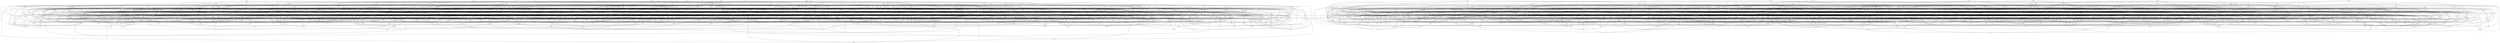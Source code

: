 graph {
  tpf -- vjg;
  jnq -- mqv;
  cpf -- prc;
  jzh -- khk;
  rgt -- zcx;
  ktq -- vnt;
  kqq -- zdh;
  snp -- stm;
  ctj -- rxv;
  khp -- vnn;
  dkh -- lgk;
  brs -- rnm;
  hhv -- hvs;
  dfk -- sch;
  jnn -- rkh;
  jcv -- tft;
  jkt -- plm;
  jnr -- nkf;
  dlr -- lqd;
  gxv -- nhl;
  lxk -- qdv;
  bgl -- tqx;
  bjr -- lqp;
  hqn -- mnd;
  cxj -- nlz;
  gxx -- hkv;
  jjs -- mxc;
  hbc -- rbq;
  cch -- mzq;
  mkc -- xrd;
  ppx -- xnc;
  lnf -- nhc;
  dbf -- vjn;
  gkk -- sgj;
  bhr -- dsz;
  fkr -- jdh;
  mch -- ndq;
  hzf -- xdr;
  mpn -- vlh;
  scj -- sdn;
  gjj -- pkr;
  czs -- dzn;
  pcg -- qmq;
  znh -- zxq;
  qng -- sqh;
  mqq -- vcs;
  djg -- jfl;
  czd -- fjt;
  grf -- xgb;
  jtd -- vnt;
  gmr -- nng;
  nbl -- vtv;
  rgk -- vss;
  pbr -- rtm;
  gdk -- vnm;
  fnv -- trg;
  mfl -- qqb;
  ghb -- xxj;
  dtv -- gsh;
  bpj -- kzz;
  nlz -- snv;
  ppx -- vcj;
  pvr -- zjx;
  bkb -- fqq;
  jgf -- xkf;
  kdx -- ltc;
  prm -- tzn;
  nrf -- nzn;
  bng -- llj;
  cxg -- hqd;
  ffh -- fxm;
  fpr -- tqb;
  grd -- zjm;
  phr -- vgf;
  dkc -- rxg;
  pxt -- znn;
  lgg -- vhn;
  qqj -- rts;
  gdj -- kgx;
  fqz -- sbz;
  fth -- htv;
  ctv -- scn;
  lhd -- prv;
  mcv -- spc;
  npm -- qlt;
  hzf -- xsp;
  hps -- kpf;
  hsd -- xks;
  rlh -- tts;
  gms -- jsf;
  mkn -- vzn;
  hfc -- xfx;
  krh -- trj;
  tqp -- vcj;
  jdh -- tss;
  gkq -- npb;
  ttt -- vjg;
  fvv -- sqt;
  svb -- trq;
  rxn -- sgd;
  lxg -- nvn;
  bkg -- lmk;
  ftd -- gpj;
  vsj -- xgn;
  sgj -- trj;
  dvr -- gll;
  bhf -- cpf;
  llp -- pnf;
  bjk -- gfx;
  mqn -- sgq;
  hbc -- jvs;
  jnr -- zrj;
  pdt -- phc;
  bjc -- tsd;
  fzz -- jpj;
  kjg -- tmz;
  cnk -- hhj;
  nvn -- rts;
  rlr -- zjs;
  pst -- zjx;
  mtc -- rkn;
  cjn -- pls;
  llp -- vnv;
  cgm -- zjg;
  qrs -- rbq;
  cnd -- mcd;
  htk -- mxk;
  rxp -- tgj;
  phb -- qnc;
  dsr -- msg;
  pcg -- qkm;
  pkl -- vcp;
  jqz -- scd;
  lbn -- rxs;
  jrt -- ngt;
  fjk -- xtz;
  cxq -- rsm;
  jrr -- plg;
  cgg -- ltf;
  cpp -- pdj;
  dql -- nxv;
  sdv -- xsl;
  chb -- xxz;
  ctc -- dks;
  bkb -- bkz;
  cnm -- jrl;
  rrm -- vgj;
  dvv -- phd;
  bbk -- hrr;
  kjb -- vbj;
  sgd -- vft;
  fnz -- mdr;
  czv -- zvj;
  nvb -- vst;
  btx -- lxr;
  qhb -- vmp;
  qqk -- tlr;
  ctk -- svb;
  pzc -- vfk;
  pkl -- qhv;
  mlm -- smt;
  knn -- mzh;
  bjc -- fkh;
  cts -- lkd;
  qtx -- xlq;
  lqp -- qch;
  ltn -- tqx;
  gfg -- jdj;
  ntz -- pll;
  mxk -- npx;
  jbs -- lnh;
  gjv -- smg;
  kpf -- tnt;
  nfg -- qlp;
  lnx -- xlk;
  jjt -- zgg;
  svb -- tbs;
  hvx -- ztt;
  dkc -- jkf;
  mvb -- xfx;
  pvv -- tbg;
  bsc -- kfz;
  fzx -- zhx;
  bhr -- jhr;
  dnk -- rdv;
  dql -- tnn;
  hmr -- sbp;
  fnf -- vnb;
  hmz -- nrx;
  njs -- vrp;
  sgk -- vtm;
  crh -- xrj;
  ppx -- xgp;
  cmm -- fjj;
  ddj -- flh;
  dgm -- vjd;
  gbv -- zvm;
  mrg -- nxv;
  brz -- hjp;
  hvx -- skv;
  sjb -- xrx;
  lcz -- plq;
  dmm -- lxr;
  hnh -- lzs;
  gld -- tck;
  phg -- xpt;
  mkk -- spg;
  vtr -- xng;
  dmm -- nbh;
  hhs -- vtt;
  fzj -- lkb;
  kpv -- kzb;
  jsm -- xkp;
  btj -- rkm;
  nrx -- qxm;
  fnc -- hmj;
  qjx -- rkj;
  cbn -- vnh;
  jqs -- krh;
  bgg -- qqd;
  ddj -- msp;
  hvs -- kst;
  kkt -- skh;
  srf -- vcs;
  hxs -- plm;
  dvv -- fbj;
  rzf -- ssn;
  bhd -- hfc;
  fpj -- jzj;
  stl -- zmh;
  lql -- mhh;
  cnl -- gjg;
  pbr -- vrv;
  ltk -- xzd;
  kjr -- rcq;
  qfx -- rkm;
  pbq -- qxr;
  slf -- sxt;
  bbk -- kbt;
  glc -- vhn;
  klk -- tml;
  llb -- zfm;
  rsn -- srk;
  mng -- zkb;
  grj -- zzx;
  lcr -- qrv;
  skd -- vsm;
  rnx -- str;
  cdm -- hfg;
  rjt -- zqg;
  djm -- rqh;
  nvx -- stc;
  ctk -- vpq;
  fht -- pcg;
  jfl -- pqd;
  czn -- jcl;
  jbs -- ksc;
  dqs -- zzz;
  vgh -- zvm;
  blb -- xqm;
  nzd -- zdv;
  cjc -- qlr;
  ccn -- vcn;
  kbn -- vtr;
  qgf -- stj;
  htn -- vxh;
  mlm -- tgj;
  kqz -- vjz;
  fbx -- nvb;
  scg -- srl;
  rvn -- stj;
  rgk -- tnd;
  kpv -- rxp;
  lzs -- qmq;
  cls -- fks;
  bxv -- nnp;
  vnv -- xbz;
  bzg -- rdv;
  lsk -- trj;
  bpj -- zdc;
  gld -- grj;
  rfm -- tjk;
  fbg -- tnd;
  mdm -- vdv;
  dsh -- vlh;
  szh -- vzn;
  gbx -- qlt;
  rzf -- skv;
  bgx -- lkd;
  ctp -- vfc;
  lrp -- vbp;
  cnp -- vxs;
  ftl -- vkq;
  dfj -- qjz;
  hbt -- plg;
  ckv -- szm;
  dxm -- lms;
  jnk -- tkm;
  cxj -- hvb;
  dzz -- phn;
  mgb -- qkg;
  dvr -- jht;
  cjn -- rbq;
  lzc -- njz;
  jcv -- xjn;
  dmm -- ffc;
  jrc -- scg;
  bkb -- dfr;
  brg -- ccz;
  gsk -- njg;
  bgs -- nvt;
  ckb -- zbc;
  cvj -- xfj;
  mzb -- tmz;
  fqv -- jtq;
  bpn -- jqb;
  fbg -- fgb;
  jff -- phx;
  dtm -- mqv;
  nvb -- ztb;
  mbh -- qdf;
  bnk -- sdb;
  dxv -- vbj;
  mzq -- tjk;
  btb -- xgp;
  plh -- sth;
  bzs -- zjg;
  jhf -- vth;
  mfb -- stg;
  jsz -- tqx;
  mkk -- qlp;
  mgk -- pnm;
  dzc -- zxq;
  tch -- znq;
  spc -- vjg;
  bmt -- tps;
  ncj -- xpd;
  ckv -- fxg;
  llb -- qxq;
  bgl -- mqk;
  nfh -- zdb;
  qhv -- xvf;
  bkg -- vtm;
  hfg -- vth;
  lqd -- qlk;
  jzc -- kxb;
  dzx -- rzz;
  gkg -- ncg;
  gcn -- rpf;
  fnx -- nds;
  dsv -- dzx;
  fnf -- sgd;
  jmd -- vtv;
  btk -- pjg;
  gdk -- slm;
  jst -- stc;
  blb -- ghl;
  ffh -- fzx;
  bsn -- dmz;
  dtp -- lzq;
  cqq -- pqz;
  grj -- slv;
  jgs -- zgg;
  crh -- flh;
  vlf -- zmh;
  ngs -- tqp;
  ltg -- nhv;
  gjt -- mhz;
  phn -- tpz;
  mxc -- qfx;
  srt -- vgh;
  ctf -- qvt;
  tql -- xvz;
  fbg -- hfc;
  mnb -- xkp;
  zmm -- zvv;
  njb -- tml;
  njl -- rhh;
  jqz -- lnz;
  hxh -- xbz;
  cbn -- zls;
  ffh -- vfv;
  rzf -- skh;
  tsd -- zbl;
  kqb -- vst;
  hpf -- qgg;
  btb -- txd;
  qhv -- rkv;
  bbk -- xjd;
  dts -- njj;
  bsc -- pjr;
  kbr -- lpl;
  gzb -- lvl;
  fks -- jvl;
  mbh -- zpt;
  ldm -- rrm;
  mcd -- qhq;
  dds -- qdf;
  qtr -- rbs;
  dlz -- phd;
  fgb -- hvx;
  gcc -- njr;
  fqk -- qjk;
  bjp -- kdx;
  lfn -- vbh;
  btj -- jdt;
  fmk -- pzx;
  gmd -- zrj;
  jqj -- jrh;
  gqq -- vlc;
  bst -- jfn;
  lkf -- xjl;
  kfl -- lsm;
  kbn -- kmz;
  hgq -- vct;
  frx -- pcg;
  rcx -- rtm;
  fzj -- grf;
  dtp -- nsz;
  czs -- flg;
  dqx -- thv;
  ltm -- rgc;
  dlb -- stl;
  gpl -- mmk;
  hms -- nvn;
  ssn -- vzx;
  hvs -- mbn;
  lfb -- xvf;
  jct -- pll;
  fsm -- tzs;
  dth -- vsj;
  bjv -- nvd;
  khk -- rgt;
  dmz -- drk;
  pmp -- vsj;
  dzz -- sqt;
  hmx -- kbg;
  bxv -- vgf;
  kmg -- zmt;
  mcg -- qnc;
  cbn -- mrd;
  cdb -- pxg;
  dkl -- pdk;
  cqk -- drr;
  dxb -- nvx;
  cxj -- nhc;
  dsr -- vst;
  hgv -- vrc;
  brf -- scj;
  fxh -- hhv;
  mhx -- pvr;
  jjd -- rkj;
  pdk -- tbd;
  vdn -- xpd;
  npz -- vdz;
  dpn -- flx;
  csr -- fzr;
  bnr -- tpz;
  fvp -- vhp;
  rzf -- xzj;
  vct -- zsg;
  jbt -- ljx;
  dgq -- snv;
  dlt -- mhz;
  kpf -- vzj;
  pgf -- tkt;
  llq -- zjs;
  gkq -- mzl;
  ctc -- qng;
  fxz -- mzl;
  nrx -- pmr;
  nsv -- skv;
  gpd -- vst;
  ppt -- psx;
  ndh -- sct;
  bdm -- kbq;
  mzg -- xqq;
  bpp -- smm;
  cjb -- pgz;
  bdv -- jqd;
  pnh -- vfv;
  knc -- vcp;
  qqt -- ztt;
  chj -- rbb;
  ljd -- rlr;
  kbt -- nfg;
  jlv -- zmh;
  pst -- vpp;
  mld -- pzt;
  fqz -- kxz;
  rkn -- srl;
  nvd -- vqm;
  ccj -- qkx;
  bjv -- qkl;
  ctx -- nng;
  bnx -- fqq;
  cqv -- jgq;
  lsk -- qbh;
  jcj -- qmb;
  nvx -- pts;
  bdj -- zgb;
  pmx -- xmb;
  cmc -- hsg;
  fdv -- xtm;
  bzg -- vdv;
  gjk -- lcs;
  fjb -- pjj;
  ldb -- pnf;
  bhd -- dvx;
  gbz -- kzl;
  rmz -- xhl;
  hhr -- ldt;
  dth -- qgx;
  hvj -- rbb;
  xlv -- xpt;
  dfr -- gtt;
  tzn -- vvk;
  fnq -- jdk;
  mkh -- rtj;
  cjc -- fjp;
  bbx -- hps;
  fnf -- mpx;
  kdq -- kgx;
  kxh -- vfq;
  kxz -- xzd;
  mch -- tjs;
  mqq -- zdp;
  cvq -- xxd;
  fnz -- qsv;
  gqb -- skk;
  ccn -- zvj;
  kzc -- vml;
  dcr -- ftl;
  lfn -- vtr;
  ncd -- ztf;
  rcr -- tzm;
  dxj -- tcc;
  htv -- mng;
  fsr -- pzc;
  cgg -- tlc;
  lhs -- vhk;
  klg -- nxj;
  lnb -- vxh;
  ndd -- tmv;
  bjp -- hsj;
  mzt -- skn;
  kfc -- xdr;
  fts -- nfr;
  vfq -- xnc;
  fjt -- zvf;
  dsv -- tht;
  jbs -- thv;
  sck -- xrb;
  scd -- vcs;
  blx -- xrj;
  txh -- xjp;
  fgd -- gfx;
  mcs -- vcj;
  gjg -- jkt;
  djg -- rvb;
  dpf -- gms;
  cgl -- nnc;
  jqt -- kjv;
  bdv -- qjx;
  rzc -- xdk;
  kzb -- xlq;
  glc -- pst;
  kmz -- kst;
  mst -- xgn;
  brg -- mzh;
  kjg -- qqj;
  hkh -- knn;
  pmx -- vcn;
  fpj -- srk;
  jnr -- vnm;
  kzb -- zhd;
  bzs -- vvk;
  bzs -- jtz;
  cvv -- tfg;
  lkx -- rts;
  jjd -- mtk;
  hhc -- qlr;
  jcp -- xbt;
  rlc -- zpr;
  gxx -- jkt;
  bhf -- qlt;
  gtk -- xvz;
  ctc -- xdk;
  ckb -- sgk;
  kzc -- vtd;
  mdh -- pkm;
  dbv -- vbn;
  nbp -- pfc;
  jjf -- ntf;
  drk -- snf;
  nbb -- smq;
  gsg -- mzv;
  qrk -- szn;
  dvx -- tpr;
  kpf -- pbk;
  cpb -- gjr;
  mbj -- sls;
  fxm -- mzq;
  bgg -- crd;
  bpj -- skv;
  snb -- stm;
  ltn -- ngq;
  grq -- xvx;
  qrk -- rfs;
  gnr -- vns;
  glz -- pcc;
  bqj -- chh;
  mdd -- tlz;
  cjg -- nbj;
  lzc -- pdt;
  gdl -- nvl;
  bnj -- xlp;
  dmb -- gtk;
  qqj -- qtx;
  xqq -- xxn;
  hdb -- scd;
  qgf -- rsb;
  qst -- tnz;
  mdm -- ttx;
  ddb -- rhl;
  jfn -- pnf;
  bjm -- xrr;
  lgn -- mqk;
  bbs -- rbp;
  btx -- xdk;
  zrn -- zxq;
  gnr -- rrm;
  kjn -- ltf;
  gfq -- lxb;
  klq -- ntv;
  nmm -- qph;
  bjr -- fkh;
  crd -- rkh;
  npb -- smb;
  fln -- ftl;
  bvk -- ncg;
  nrk -- xfj;
  ftb -- gqq;
  phn -- sqh;
  psz -- tpr;
  mxt -- vkp;
  bnk -- msp;
  cqb -- vlc;
  bjh -- jzq;
  kqb -- nvb;
  ngp -- xsk;
  mrg -- njr;
  jht -- nbp;
  lmv -- pch;
  fks -- skd;
  dfk -- zgb;
  bxn -- rbb;
  cjb -- lzq;
  dzc -- tch;
  mnc -- qnh;
  jqs -- thd;
  glz -- xxt;
  fct -- mcs;
  fpf -- gvr;
  jsh -- xmb;
  nvd -- vhh;
  pzx -- szh;
  smt -- vvk;
  bdj -- trq;
  kdq -- xjd;
  rrm -- zbf;
  bvg -- vxs;
  vds -- zdt;
  bcr -- kgv;
  bbx -- xcb;
  bqj -- ckv;
  scp -- tqp;
  kdv -- ngs;
  fkd -- rcq;
  bss -- hps;
  bhr -- mdd;
  dgq -- zgr;
  ctp -- jcl;
  tvc -- ztm;
  dqs -- jcv;
  fms -- trq;
  hfg -- kqb;
  jbt -- jkt;
  cvv -- pnm;
  ltp -- njg;
  mfs -- xgf;
  vtt -- xkl;
  gmg -- gnp;
  snf -- zjv;
  hqd -- rlh;
  jbh -- lxb;
  hpr -- qhb;
  dsz -- lnf;
  lfn -- lhz;
  pst -- xjb;
  ppp -- srf;
  bsf -- mtc;
  cvt -- vnh;
  ccn -- fnq;
  lcr -- sgj;
  pnq -- vlf;
  bgx -- nbl;
  mvb -- szr;
  hhj -- vct;
  fvv -- pmr;
  dgc -- mmk;
  gqp -- mrm;
  mxd -- qnb;
  bdq -- fjc;
  njs -- qmn;
  cjg -- kxz;
  ngs -- nnp;
  cqn -- lql;
  plm -- vtt;
  plg -- plh;
  jjd -- lql;
  dfk -- phh;
  gpd -- spc;
  pjs -- smk;
  hng -- qgg;
  ccz -- tql;
  cgq -- cvf;
  cgq -- hng;
  dql -- stq;
  grf -- szr;
  nhs -- xcx;
  djm -- dss;
  cqb -- kbr;
  cfk -- pkv;
  pdt -- rzf;
  gjt -- mgv;
  fdc -- rcj;
  kxk -- vgh;
  czd -- lnn;
  bjm -- xvp;
  llq -- pgf;
  sgq -- vqc;
  smb -- zjv;
  lkd -- ncg;
  jrt -- sjs;
  hzv -- mtv;
  hjs -- vtd;
  hgq -- kdg;
  fsn -- xlk;
  kfz -- nmm;
  mgb -- nhg;
  ntv -- rtz;
  gsh -- hzf;
  tqb -- tvt;
  ghl -- hzn;
  gxv -- qmb;
  ngs -- qkx;
  ggb -- hgv;
  dvq -- fld;
  rfm -- tpv;
  mbj -- slv;
  gsd -- phh;
  fpl -- xks;
  dlq -- lnx;
  jkf -- zgz;
  bjm -- cpv;
  mgv -- zdb;
  brz -- kbr;
  fsn -- kbm;
  dss -- vng;
  ngp -- pkl;
  rjs -- sbm;
  grd -- jzq;
  nnt -- vng;
  qjk -- qnn;
  vsm -- ztf;
  psx -- vbk;
  cjn -- lft;
  jbt -- stm;
  btk -- qfh;
  pxt -- snr;
  pqz -- rtp;
  jnq -- prc;
  fts -- jbn;
  jkj -- pcc;
  bfx -- ctf;
  gqd -- mdr;
  hdm -- sgd;
  hmx -- sck;
  ppd -- xzl;
  dtr -- xkf;
  cfl -- snp;
  gmf -- rsn;
  chb -- gmf;
  fzh -- qjk;
  bss -- rbs;
  svc -- vtp;
  qhq -- xmf;
  lcr -- lcz;
  mdd -- prs;
  bdd -- szk;
  mst -- mxj;
  sdt -- tjs;
  kqk -- qnh;
  lpk -- nrf;
  kft -- mhf;
  dxc -- flx;
  cls -- rsm;
  drp -- zsg;
  kql -- tft;
  hsd -- qfh;
  bkz -- kqq;
  hmj -- qhq;
  dkl -- tbd;
  gbz -- pdj;
  pdj -- vln;
  nhc -- pxt;
  nvd -- xtp;
  kzc -- sxt;
  pxv -- zgz;
  fxh -- tpf;
  kfc -- ppp;
  fnf -- lhz;
  bxv -- fjf;
  kjr -- zdv;
  rkp -- ttd;
  ldm -- zgq;
  hkv -- jjq;
  cbc -- jfq;
  bkg -- vbn;
  ftl -- sdf;
  hfv -- vrp;
  bqg -- kmg;
  cbt -- nmd;
  dnk -- lzb;
  jvd -- nvl;
  gpj -- rsb;
  lmz -- qhd;
  rbj -- rkn;
  rfm -- tnx;
  gxf -- rlh;
  dds -- qqj;
  ctv -- pmb;
  kdg -- vfc;
  hsm -- qnb;
  dgm -- hmk;
  khp -- pmr;
  hkv -- jqq;
  snr -- vjg;
  btk -- cpp;
  cmc -- crh;
  hrr -- psh;
  ddx -- ppx;
  rqh -- xgf;
  frz -- psz;
  gbv -- gft;
  kpv -- pnh;
  nbl -- sbn;
  cbg -- fgv;
  szx -- vpc;
  hhv -- mfs;
  dfj -- zsx;
  bfr -- nrf;
  pdk -- qfx;
  rbb -- xlp;
  kkk -- sdn;
  kjh -- vnb;
  kdx -- xdx;
  lcm -- tnx;
  gjv -- gll;
  kfj -- vsj;
  dsv -- zbc;
  jtz -- qsc;
  pmr -- vtv;
  gbx -- lgk;
  gtj -- rzz;
  pzt -- vml;
  nqz -- qmn;
  jcl -- kbr;
  gnr -- vdl;
  pzc -- tqb;
  jfn -- vfc;
  lhg -- mhh;
  ljr -- lsc;
  dcr -- xbm;
  fgf -- jhf;
  fcx -- jjv;
  dtk -- tpv;
  ntf -- svj;
  cgg -- sds;
  sjb -- vpq;
  fgv -- zsg;
  jxv -- kpz;
  fjp -- hpf;
  cfq -- rcj;
  gkc -- njl;
  rkf -- vkp;
  fvj -- zvf;
  lnh -- svj;
  fnq -- zgb;
  lxk -- xrd;
  msg -- pjs;
  rcj -- rjs;
  mvv -- tvt;
  fbx -- fld;
  fmx -- vkq;
  fkr -- vzx;
  hbh -- hpc;
  bgg -- mld;
  ctx -- xzl;
  dzx -- ltn;
  mlh -- vpq;
  fxm -- ppp;
  flg -- xzd;
  gcg -- kdq;
  fht -- rtz;
  mcd -- rtz;
  jqd -- kgv;
  dzn -- hbh;
  gmg -- vjn;
  ppd -- vkq;
  gfg -- zzz;
  flh -- pdk;
  pvv -- zkb;
  nnt -- nvt;
  dtv -- mrm;
  lnx -- qxr;
  fbg -- zgr;
  lzn -- plg;
  bjh -- tqb;
  qph -- sfb;
  bvk -- ldt;
  mnb -- sdv;
  ddx -- rdl;
  hrt -- lkb;
  hmx -- rln;
  npb -- plf;
  gtb -- hxs;
  nqz -- pbq;
  bxv -- jgd;
  dvq -- sns;
  xnc -- zmc;
  lbn -- lfr;
  hpc -- pgz;
  kqk -- pfr;
  ppr -- tkm;
  rsr -- zsx;
  mbh -- prn;
  dxz -- zqg;
  hzs -- ntv;
  mml -- srj;
  ljv -- rfm;
  bgs -- mhh;
  jlv -- kcx;
  gvh -- vrc;
  qkl -- vrp;
  tkc -- vlp;
  nqz -- qfm;
  bmt -- rkf;
  dct -- gbx;
  qfm -- xzp;
  dzc -- xjb;
  ftd -- njz;
  fvp -- pkl;
  qnb -- qqb;
  vss -- xqm;
  grq -- lft;
  fjt -- mzb;
  dxm -- xzk;
  kkt -- qrv;
  bbx -- ssn;
  jxk -- lxk;
  kft -- lhd;
  txh -- zzx;
  nnc -- rmk;
  ghg -- snp;
  hgq -- ssk;
  lsc -- plj;
  jff -- xqq;
  pxj -- sds;
  vhh -- zmm;
  vhc -- vth;
  gbv -- shq;
  nkf -- xcs;
  fzx -- ptg;
  klq -- vfb;
  cdb -- tjb;
  fgd -- vpq;
  dds -- pmx;
  fpj -- hdl;
  rbq -- xrb;
  gpl -- sbz;
  bdv -- tkm;
  bqt -- nfh;
  chg -- dtr;
  hfv -- jbs;
  htk -- zvx;
  sbn -- zzz;
  dxc -- vcj;
  gmr -- ntx;
  zbj -- zpt;
  ldt -- tfg;
  llb -- nxv;
  mcs -- njj;
  fxj -- vjd;
  tdn -- xrd;
  kft -- ktp;
  rmh -- sbm;
  dzz -- vrv;
  lpj -- qng;
  ngt -- nrk;
  bcn -- zdp;
  njj -- vpp;
  bcq -- bxn;
  tbs -- vrc;
  gft -- tpr;
  pjr -- xvs;
  chj -- nxv;
  cnd -- rkx;
  dnk -- kkk;
  klf -- stc;
  dcx -- vdz;
  ltp -- lzc;
  gvh -- qrv;
  dct -- xxt;
  bhr -- bqc;
  csv -- nng;
  bsn -- mdd;
  rgt -- xvs;
  qsc -- tbs;
  jjq -- rkk;
  mpn -- nhv;
  fgv -- gqb;
  xkp -- zmx;
  hvs -- xsl;
  bkz -- qsc;
  kzn -- nfh;
  msp -- prv;
  dcr -- fsq;
  sqt -- zjx;
  cxq -- mff;
  plh -- zgb;
  gjk -- vgb;
  mjf -- rzq;
  hpr -- tkt;
  jct -- xjg;
  bvp -- kkk;
  njt -- skd;
  kgv -- qzq;
  mkk -- pcc;
  lpk -- phd;
  bcq -- mzt;
  hkh -- lnx;
  jjg -- rbp;
  gqd -- zdt;
  lmk -- rsz;
  ghg -- xtz;
  sdf -- szm;
  czm -- dlt;
  tdh -- vtj;
  cjb -- pmx;
  gzg -- sls;
  bpp -- zxq;
  jdt -- nqz;
  bpj -- vgp;
  vfq -- vmt;
  jjd -- lzf;
  cpk -- msj;
  bnx -- zmx;
  jcj -- vjd;
  bjr -- zhn;
  llj -- nmm;
  kkt -- smg;
  ljd -- vhn;
  cfr -- dvr;
  gjx -- tvj;
  bdj -- mbh;
  dqx -- vmp;
  rcx -- xvs;
  jzk -- rvb;
  sld -- vfv;
  mcg -- tvz;
  jbb -- mgv;
  dth -- znq;
  hhr -- vpp;
  szx -- xcs;
  lhm -- vzn;
  cgn -- mpx;
  tqx -- zvs;
  hmz -- qrc;
  ndr -- nqf;
  cqn -- pjj;
  fln -- hxs;
  fnc -- qkx;
  czj -- rxg;
  sfb -- sxt;
  fjj -- grj;
  fdl -- lkf;
  ndd -- pbb;
  njj -- qfh;
  kmp -- ksc;
  cqv -- rnm;
  gjj -- tpr;
  fdc -- hzl;
  qqr -- vdl;
  rmz -- zdv;
  btx -- nfg;
  dvz -- jdk;
  htn -- psz;
  rbl -- vln;
  qfx -- qjz;
  gmf -- hsd;
  cxg -- zgg;
  cpk -- xzj;
  khv -- vhp;
  clp -- xhl;
  fks -- mjk;
  lhn -- pdh;
  gjk -- rbq;
  crv -- rmk;
  ffn -- jbr;
  jjf -- xnk;
  fsn -- jqj;
  ghb -- qqr;
  cfr -- vhk;
  lpj -- vqm;
  dhj -- rbb;
  gvg -- tss;
  hbb -- xjb;
  htk -- vhd;
  lzs -- zsg;
  cst -- ttd;
  cvq -- qxz;
  lhn -- nqf;
  dlz -- ncj;
  vfb -- xjg;
  bgg -- kdg;
  lsh -- npm;
  klf -- vbn;
  bhf -- cbg;
  cqn -- gck;
  jqg -- vfk;
  bzg -- qnh;
  qns -- stj;
  bdd -- rtp;
  bbx -- lvl;
  mtv -- qhb;
  glz -- zqm;
  pkp -- zhn;
  cgk -- rdc;
  crs -- rtj;
  kqb -- xgm;
  mhf -- qxm;
  smb -- stg;
  mkh -- sdn;
  ckb -- phh;
  fjl -- hhs;
  czd -- kdx;
  mld -- vgf;
  dsg -- nvt;
  dks -- rnx;
  czd -- qrv;
  jmd -- xsk;
  mvv -- sth;
  gkg -- glc;
  lbx -- xvg;
  kqb -- mfb;
  jsm -- plq;
  npx -- rfr;
  khk -- vgx;
  cqk -- hrn;
  fnj -- mcv;
  bcr -- rsm;
  gvh -- mrm;
  phn -- tzd;
  frx -- vmt;
  cvn -- vcn;
  nbp -- snt;
  brf -- fpr;
  tpz -- xlt;
  dfj -- xcs;
  msj -- mzv;
  gsh -- hxl;
  ndx -- pfr;
  gnp -- mqq;
  nzq -- qrk;
  kxz -- nds;
  rxn -- xxn;
  bxm -- jmb;
  hzs -- ltm;
  gkq -- pvh;
  bpp -- ppd;
  frg -- jtt;
  bhs -- mcs;
  dbq -- qmm;
  fnc -- hsg;
  cjc -- ffh;
  jqq -- vlc;
  kpv -- qqt;
  bvg -- hkv;
  nbj -- nzz;
  gxv -- vcv;
  ppd -- vqr;
  fzh -- xpt;
  jrr -- zbl;
  nsz -- tdn;
  dth -- gqq;
  tsm -- vml;
  gft -- mzb;
  hhj -- nbl;
  jpj -- kmz;
  clp -- hvj;
  mlh -- rcb;
  ftt -- vkv;
  lpr -- rcb;
  rnx -- vnv;
  jmp -- lln;
  mnc -- vnt;
  btf -- cnt;
  cgg -- gzb;
  cfk -- rsn;
  cbg -- vpc;
  gmz -- phn;
  dsh -- hmc;
  slm -- vds;
  bdq -- vpc;
  crv -- tvd;
  pjr -- tdh;
  cfq -- ptg;
  jnk -- lcm;
  dzn -- plq;
  jqd -- szr;
  flq -- tzm;
  sbp -- xmb;
  kmg -- znq;
  cfl -- xcx;
  bmv -- rkp;
  dcr -- rgc;
  bsx -- fms;
  dgq -- kzn;
  mng -- xkf;
  jhf -- tht;
  sct -- tvj;
  jzg -- vqc;
  bxm -- ltg;
  phg -- pqd;
  bqj -- xzl;
  hpc -- zbj;
  dsz -- thh;
  dkc -- svj;
  dts -- xbf;
  jcj -- tht;
  qpm -- rkx;
  mbk -- zbl;
  lkf -- qhq;
  lxh -- mzh;
  sns -- ttt;
  jhr -- rkf;
  jqt -- sdb;
  lpk -- tzs;
  cfm -- ktz;
  knn -- xpd;
  gkg -- hfk;
  bgs -- krh;
  dlj -- hdb;
  ftt -- vns;
  cpp -- xtp;
  dvz -- ndh;
  pgf -- rtp;
  bjt -- fgf;
  fcx -- pnm;
  pxg -- vhd;
  brz -- mms;
  qkx -- xxt;
  fvj -- gpd;
  fkv -- ngn;
  hmc -- vdn;
  ttt -- vsm;
  bdz -- ngh;
  mzk -- xgm;
  njb -- qqk;
  ltf -- nmd;
  dft -- qng;
  lbx -- vhc;
  lhs -- mrg;
  jjs -- tdh;
  kkt -- pgh;
  hnh -- kdg;
  pnf -- rcd;
  blb -- tkm;
  bbs -- qnb;
  jqd -- vlp;
  phg -- tgq;
  rgc -- xkl;
  btm -- hsg;
  jxv -- rnr;
  dbv -- ttx;
  lgn -- tpv;
  nhg -- rtz;
  bjr -- jbd;
  kql -- nzq;
  bdz -- zmt;
  frx -- qrs;
  gxc -- nqq;
  frs -- gjk;
  fxq -- tsm;
  ckz -- zhp;
  cnt -- klg;
  jgq -- pkl;
  jtt -- vfb;
  dcv -- fjj;
  fzr -- xlv;
  dvc -- jjf;
  qgm -- rtp;
  cvt -- srl;
  cbg -- mst;
  jjq -- qrc;
  gsk -- tlc;
  pnm -- rdl;
  dxv -- qmb;
  ckh -- xgm;
  gmd -- jqt;
  bvk -- csv;
  bcq -- rxf;
  gvg -- qhd;
  cjr -- jrh;
  pgz -- rrt;
  jrl -- rxf;
  gjx -- hzl;
  mzk -- tgb;
  vzn -- xmf;
  hjp -- zgq;
  cbg -- zvc;
  thv -- vtj;
  ltm -- qfx;
  mkn -- rtm;
  ctx -- htf;
  jbt -- phn;
  vqv -- zjg;
  gdj -- xkf;
  dkr -- xpt;
  btm -- cgl;
  tlr -- xlp;
  nhj -- rnr;
  mzt -- sbp;
  psh -- slk;
  vfk -- zmh;
  xbg -- zsx;
  jbd -- jtx;
  ctv -- fqp;
  mtv -- xjp;
  jcp -- xld;
  cmz -- tmv;
  qns -- vgh;
  gfx -- qgg;
  cdk -- khv;
  dqx -- npz;
  ckh -- rvb;
  nbh -- qfz;
  btj -- nnc;
  jnc -- xvs;
  mbt -- rjq;
  fkd -- xlp;
  gjt -- lzc;
  dzc -- sdz;
  lnh -- skq;
  gtt -- hxk;
  mml -- qvt;
  gmz -- kfj;
  plp -- xzd;
  mcg -- rcb;
  dct -- tzd;
  fht -- htv;
  bjm -- tkc;
  qnn -- xxn;
  prs -- qlr;
  pzc -- sbm;
  hms -- vhd;
  nfg -- zcx;
  jvd -- njt;
  jff -- qtr;
  jbh -- xqm;
  fqb -- ptt;
  ngn -- zjv;
  fpf -- qqj;
  kbg -- xnk;
  cpk -- scj;
  fkr -- gcx;
  fln -- hrn;
  dhj -- frl;
  vgf -- vxs;
  gjl -- kfz;
  dnf -- tbg;
  kdv -- qdp;
  ktp -- ldt;
  bqc -- brv;
  hmk -- kqp;
  bhr -- mfs;
  bsx -- mxk;
  cgn -- kqq;
  glz -- sbn;
  ghg -- tft;
  qrv -- tkc;
  cst -- pfc;
  kxk -- nlz;
  ktq -- xvg;
  jsh -- sjb;
  cpb -- xlt;
  jrl -- ndr;
  fpj -- zmm;
  fjk -- rfg;
  jmd -- xnr;
  rhl -- srt;
  gkc -- xmf;
  dqs -- gtk;
  nbb -- rbs;
  kvv -- sdb;
  jtd -- pfr;
  cvj -- xqk;
  jbs -- nbl;
  czj -- ksc;
  dpm -- kfn;
  nvl -- rkp;
  dtk -- qnh;
  pgg -- szn;
  phh -- srt;
  qdv -- smb;
  ngp -- rkx;
  gvh -- vxh;
  fjc -- rkh;
  kcx -- sld;
  hjb -- qfm;
  fqb -- vtt;
  dvv -- nng;
  cxj -- xlq;
  czv -- tkf;
  qqj -- sth;
  ddb -- hpc;
  jqq -- rbj;
  gfg -- xjl;
  jcp -- vjg;
  nnk -- vbk;
  cdb -- mvv;
  cfm -- pbr;
  kfz -- mkk;
  llj -- nnp;
  hhc -- xsl;
  fbp -- slf;
  dcx -- rjt;
  dsr -- ztf;
  jzc -- rnx;
  jrl -- kjn;
  hmx -- lzs;
  crn -- lmv;
  bnr -- rkh;
  btf -- phc;
  llq -- rgt;
  ttx -- zgg;
  nmt -- sbz;
  pkv -- rkk;
  qpd -- tvj;
  brf -- jvl;
  tvd -- zcx;
  sfb -- svj;
  ftb -- msp;
  bsx -- qmb;
  cnp -- mvf;
  dpf -- qns;
  ntn -- pxj;
  cjb -- gms;
  dvq -- mjk;
  rtm -- xjn;
  bfx -- fnj;
  jvd -- sqp;
  msc -- srf;
  fqk -- jrr;
  plf -- xng;
  ckh -- jsm;
  crs -- xqk;
  bpn -- psz;
  bdd -- kjv;
  hqn -- sxm;
  ntn -- thh;
  gcx -- kqs;
  hsm -- str;
  mhf -- prc;
  dvc -- hln;
  fgb -- nds;
  mgb -- vfb;
  ljx -- vnh;
  dsr -- xmh;
  cmd -- ljv;
  mrd -- rfs;
  xvg -- xzk;
  kzc -- pkv;
  pkr -- ttt;
  fnv -- lxr;
  mvv -- pzc;
  crd -- vqr;
  dgr -- hqd;
  fvz -- qvp;
  fnc -- xmf;
  bjc -- zdb;
  hrn -- jjg;
  cgg -- ggb;
  nvq -- qgm;
  fht -- qhq;
  dbq -- vkv;
  jsf -- phx;
  mzq -- xrd;
  hxk -- jcs;
  cmd -- rcr;
  jqt -- zvc;
  ctv -- rkf;
  jct -- znh;
  bkz -- gpl;
  bvp -- gll;
  cdk -- hfs;
  flq -- lfr;
  jdk -- lfr;
  scd -- thd;
  jfq -- mfl;
  qrk -- vkc;
  hgv -- qbh;
  dss -- tlr;
  bsc -- nbl;
  hqn -- xxd;
  bjh -- mzt;
  grd -- thh;
  nhv -- npz;
  fqf -- hln;
  jtt -- vkq;
  dks -- fsn;
  htf -- xnc;
  fml -- jdv;
  hvx -- qvp;
  ftb -- vfq;
  cpv -- msg;
  lxg -- vgp;
  fnx -- kjn;
  hsj -- vkp;
  qpd -- sqp;
  mxb -- rkm;
  tnp -- tss;
  dxz -- rpf;
  dxb -- lxk;
  hnh -- mpn;
  tmv -- xjd;
  cls -- vkp;
  drp -- ltg;
  jqb -- rcj;
  hzv -- smm;
  blx -- rsn;
  pkv -- pmp;
  fxj -- pkp;
  ckv -- dlz;
  fzh -- qnc;
  fdl -- qdp;
  hmz -- phm;
  pxt -- rsz;
  mpn -- vrv;
  kbq -- vlp;
  cnk -- tck;
  kjv -- tck;
  dpf -- lmv;
  mjf -- sdn;
  cbl -- xbf;
  mlh -- zvm;
  kbt -- njs;
  hxh -- jkj;
  cdm -- tgq;
  hhv -- ppp;
  bdj -- bdm;
  bfx -- tjb;
  tht -- xlp;
  rcd -- rpf;
  drs -- gjl;
  pzx -- sls;
  mnc -- rkp;
  hgg -- hxt;
  ltp -- msj;
  pbb -- vdz;
  ckz -- kqs;
  mbk -- vhq;
  lnz -- zbd;
  qxm -- vdl;
  rjh -- vkv;
  qvt -- xqk;
  dcx -- lsm;
  cmd -- gtj;
  jpj -- jrj;
  pvv -- svp;
  lhz -- zbc;
  pxg -- skh;
  vnv -- zqg;
  rlc -- vxs;
  dlz -- xnp;
  bpp -- lnh;
  mch -- slv;
  bdm -- xng;
  jtd -- nzd;
  jqs -- vbp;
  qst -- rjq;
  ldm -- lpk;
  cfr -- mtk;
  ffc -- nnp;
  nfr -- tbd;
  mkh -- pgz;
  dth -- hrr;
  gjj -- tvz;
  djg -- dmz;
  hqd -- mnc;
  dsh -- lpk;
  phd -- tmv;
  ntx -- zbd;
  dsg -- tkf;
  gxv -- xqq;
  bsf -- fcx;
  cbz -- xgf;
  gjj -- sgq;
  bhr -- dzn;
  ghb -- mzn;
  csj -- zhp;
  ptg -- zmx;
  qmn -- vmp;
  bzg -- hdm;
  bkb -- fqz;
  qsv -- xbz;
  lqd -- mxk;
  hvx -- prm;
  gmv -- jqz;
  frg -- nlc;
  ccj -- tgv;
  hhc -- rgz;
  brg -- fxg;
  dtm -- rjt;
  dds -- jdh;
  dlr -- gxc;
  jst -- lcz;
  lpr -- njt;
  chb -- nqz;
  qns -- shq;
  dxm -- mhq;
  bsn -- zbl;
  flq -- rtj;
  bxv -- jpl;
  gxv -- jgs;
  nrx -- slk;
  hdm -- rfr;
  rcq -- srj;
  mrm -- rqh;
  jtz -- nhc;
  bsn -- mqn;
  rpf -- szm;
  lzc -- pcv;
  stj -- vft;
  kjg -- mbk;
  csr -- lzq;
  czv -- nlz;
  jtx -- tss;
  lhs -- lzn;
  lzb -- pqd;
  bjv -- hjb;
  fvp -- kzc;
  fkx -- rkz;
  gmr -- xlt;
  mnd -- qsv;
  cgg -- cxq;
  dxm -- tpf;
  jzq -- ztb;
  jdt -- rfg;
  gkc -- xlr;
  nzd -- znn;
  bdv -- dxv;
  zbj -- zjm;
  fpz -- jnq;
  hpf -- nhl;
  nnt -- qlr;
  qtx -- zhx;
  pqd -- zfm;
  gmd -- szn;
  fbj -- fpz;
  mzk -- zjg;
  lqd -- vrc;
  kbn -- tbs;
  phb -- rzf;
  dlz -- qfm;
  bhs -- lcs;
  vkc -- vmt;
  hjb -- vcj;
  jht -- qdf;
  cjc -- ljv;
  bnr -- rss;
  bhf -- lfb;
  dxv -- hmk;
  ghg -- mxc;
  hfv -- pkt;
  jjs -- znq;
  fth -- gjr;
  mnb -- plp;
  cvj -- lnz;
  vzm -- xlk;
  kzb -- tps;
  fzj -- sdn;
  qkg -- tzd;
  flh -- szk;
  rsr -- snb;
  hfs -- kfl;
  hbt -- nsz;
  plj -- tgj;
  kpf -- lfn;
  tmj -- vnm;
  ktp -- tqp;
  jtx -- kbq;
  dbf -- ptn;
  dfr -- msj;
  rlr -- xtl;
  cpf -- zvq;
  gnp -- qrv;
  hrs -- lfn;
  prs -- vcs;
  pls -- qgm;
  msc -- qmb;
  lcz -- nqq;
  nsh -- vtp;
  knc -- zrj;
  hxh -- stx;
  fkx -- jnc;
  llp -- zmm;
  jxv -- zgz;
  qxj -- tjs;
  pkp -- zbd;
  khk -- zvq;
  jcs -- pcv;
  jgf -- vnm;
  cqk -- njj;
  cxh -- dzc;
  cnt -- smq;
  lql -- nvx;
  hbb -- ptt;
  frs -- zmt;
  vlh -- xgp;
  fkb -- ncd;
  qdl -- vqc;
  dlz -- gzg;
  jjv -- rkx;
  frg -- tql;
  ntn -- rrq;
  klg -- zvx;
  bjt -- xrr;
  ggb -- mzp;
  kxh -- vhp;
  cfq -- hql;
  hjs -- lpl;
  xbm -- zkg;
  rkz -- vtp;
  pls -- qhb;
  lgm -- rxv;
  pxn -- qbh;
  fjp -- xfj;
  dkh -- kjx;
  xgm -- zvs;
  gmf -- kbg;
  jrj -- zhp;
  rmx -- sgj;
  mhx -- plm;
  dbv -- vng;
  ptn -- vpq;
  hrt -- prm;
  lmz -- qdf;
  pvv -- qps;
  fqb -- txh;
  kqz -- zql;
  dnf -- hgc;
  ppt -- ssk;
  gxf -- hms;
  rtm -- xnr;
  jtq -- xqk;
  dtv -- sch;
  hfs -- jqt;
  dvv -- kpz;
  bkg -- tml;
  ldm -- tql;
  pch -- pkj;
  fts -- hnk;
  npb -- vjz;
  btm -- jdj;
  rbj -- sdf;
  mkh -- vzj;
  pvv -- slk;
  gjx -- hsj;
  cgn -- zjv;
  czp -- rdv;
  hgc -- hnh;
  dmm -- vtd;
  hln -- svc;
  jxv -- zjs;
  fjb -- vbp;
  dts -- rgc;
  bvp -- zpt;
  fmk -- mxd;
  fjl -- jmb;
  gjg -- mpn;
  lgg -- pjr;
  gtb -- stx;
  xdx -- xrd;
  nfh -- xhl;
  dbq -- pgg;
  xdx -- zhp;
  zdh -- zvs;
  bdv -- ndr;
  dqx -- rkv;
  dkr -- hgp;
  ktz -- sqh;
  hdb -- htn;
  dbf -- hbt;
  fqf -- gtk;
  ccn -- hsj;
  fct -- mpn;
  cnt -- rvn;
  rxf -- tgq;
  psh -- sdb;
  btm -- vgx;
  vqv -- xqm;
  ftd -- shq;
  dss -- vqv;
  dln -- ljr;
  fmp -- sck;
  sxt -- xvz;
  bvg -- chb;
  mlh -- zdv;
  hbh -- pbk;
  prn -- rrt;
  plj -- vbh;
  qqb -- vcj;
  cbl -- npz;
  jrh -- lpj;
  drp -- scp;
  jtd -- ngn;
  ctc -- vtd;
  kxf -- xlr;
  bpn -- jdk;
  pbb -- zld;
  ddb -- gjv;
  chq -- svc;
  gqb -- kbg;
  fqq -- fzr;
  flx -- nnp;
  kgx -- lgk;
  msn -- njl;
  dkl -- nzn;
  fmp -- jnn;
  qpm -- xnp;
  mxh -- phh;
  fgf -- rzq;
  ndx -- ztf;
  cqq -- rkz;
  jdj -- jzh;
  smb -- vdv;
  kqp -- ssq;
  hpc -- xrx;
  tnz -- vlf;
  csv -- rfx;
  mrd -- vkc;
  bdm -- lnn;
  mvr -- vtm;
  jmb -- vfb;
  pbb -- vnm;
  kfj -- npm;
  rfr -- snt;
  gsh -- pkr;
  pcv -- scn;
  bfr -- jfq;
  jxk -- ntx;
  dtp -- mhq;
  klq -- svp;
  mjk -- ssq;
  mzh -- ntf;
  knc -- zqm;
  fsn -- qdp;
  mvf -- rxr;
  cfk -- jpl;
  qjk -- szr;
  mml -- vzx;
  gmz -- vxb;
  tgq -- vqv;
  tkc -- tvj;
  lbx -- qdl;
  gmg -- pms;
  bvk -- drp;
  gvh -- ttd;
  bhf -- fgv;
  czs -- tps;
  qxq -- tgj;
  mfl -- qqr;
  ldp -- trg;
  rlc -- vgb;
  mdm -- mmk;
  ndx -- qtr;
  dtm -- fct;
  cnp -- zqg;
  drk -- vjg;
  lmz -- rsm;
  gfq -- gms;
  vrp -- vtj;
  crh -- zsx;
  xzl -- zqm;
  bst -- mms;
  cmv -- ntv;
  ccj -- slf;
  kjb -- nvn;
  psz -- vnt;
  fsr -- kmz;
  jnn -- mgb;
  sds -- tml;
  vfc -- vkc;
  cgk -- lkd;
  bdz -- ptd;
  ccj -- vpc;
  csj -- rjq;
  rcd -- sbn;
  gft -- qzq;
  pxv -- xtm;
  bxm -- hdl;
  hgv -- zxr;
  cfl -- svc;
  gmv -- qqj;
  gmr -- zkb;
  sqh -- xhc;
  bkb -- xmb;
  xbz -- xtl;
  frl -- zbj;
  cnm -- tsd;
  nbb -- nxv;
  csr -- zbd;
  snt -- tsd;
  fvv -- tdh;
  dfj -- rdc;
  fvz -- mhh;
  fqp -- lzb;
  jjt -- xvg;
  lcb -- nnc;
  dzz -- khp;
  bcr -- pvh;
  mzb -- ztf;
  hhs -- pnf;
  gdl -- xgf;
  mff -- njz;
  dtv -- hxl;
  qlt -- vhh;
  ctp -- tpz;
  gjv -- jbb;
  mzn -- szk;
  cbz -- fkd;
  jvs -- mxb;
  ndq -- vln;
  chj -- hps;
  rsm -- sns;
  pbr -- qph;
  jpj -- sjs;
  stj -- xvp;
  dkh -- hmj;
  lcr -- nbj;
  hfk -- ztm;
  fxz -- tqb;
  jjv -- nng;
  jzj -- qrk;
  gsd -- jxk;
  kjg -- ssq;
  fvp -- qdp;
  czs -- rsz;
  mjs -- tlc;
  hdm -- jqb;
  qxr -- vpp;
  cmm -- frg;
  chb -- trg;
  dgr -- gmv;
  mmr -- nvd;
  ndr -- sld;
  smm -- vxb;
  pkm -- ppd;
  btf -- jlv;
  nrx -- vhh;
  hbb -- zgq;
  pkj -- pmb;
  vcn -- xvp;
  jfn -- nhj;
  hzs -- ljd;
  bxn -- cst;
  qjz -- xjd;
  fqk -- xsp;
  mpx -- zvj;
  dft -- zzx;
  ltn -- skn;
  qxq -- zdc;
  ckb -- gqp;
  csr -- qhd;
  qrc -- sfb;
  clp -- kqs;
  bnk -- sdf;
  mfb -- smt;
  lkb -- rzz;
  rxg -- xks;
  hmz -- rcx;
  bcr -- cdq;
  jjs -- lhm;
  jjd -- kzz;
  ngs -- xgp;
  jpl -- tbg;
  hln -- mkn;
  dlb -- jbh;
  dks -- rlc;
  mcv -- pts;
  cqk -- rjh;
  nzq -- rkk;
  dln -- mtn;
  pcc -- prv;
  fdv -- kft;
  qmb -- zbd;
  fkb -- hxk;
  fnq -- lkb;
  hzf -- tzm;
  dqx -- tbd;
  gpj -- pxn;
  dpm -- nvq;
  rgk -- stg;
  rzz -- vbh;
  fxq -- gmd;
  skh -- xld;
  bpn -- lmk;
  ptd -- rkk;
  cvt -- tvd;
  rxn -- zdc;
  dnf -- tmj;
  bpm -- jzc;
  pmb -- sgk;
  ddj -- tgv;
  dsv -- fkh;
  pnt -- zdp;
  cgk -- mgk;
  ltp -- npx;
  fnx -- qgf;
  llq -- nfr;
  bnc -- chh;
  dlt -- rcb;
  fqp -- hxl;
  lsm -- rln;
  hng -- mbn;
  cgm -- cmd;
  ltk -- pnh;
  jrt -- nrk;
  nlz -- tnx;
  rlh -- zdh;
  bnk -- cbl;
  sgq -- zxr;
  lpl -- ssk;
  scp -- sls;
  hms -- lkx;
  bdq -- jpl;
  cjc -- ctk;
  fjp -- snr;
  stc -- xqm;
  btk -- txd;
  fpr -- mml;
  snp -- xtm;
  jjg -- kmg;
  ghl -- rhl;
  blb -- ndh;
  fvj -- mkc;
  ncj -- xxt;
  rpf -- stx;
  fxj -- phx;
  hfn -- nhs;
  gfq -- rmz;
  hhr -- rtp;
  ktq -- ppr;
  chq -- nhv;
  nqz -- rlc;
  brf -- lgn;
  qmm -- rhh;
  tck -- xlt;
  nkf -- nzq;
  phn -- tbg;
  qjz -- zzz;
  lgm -- lzc;
  qps -- xtm;
  bgx -- rtm;
  pnq -- rqh;
  flq -- kjb;
  fqb -- xxz;
  fvz -- sqp;
  bnr -- bvg;
  dpf -- gcc;
  fqk -- mzp;
  dgq -- fgf;
  phr -- qmq;
  mrg -- tnt;
  sjs -- xlv;
  mhz -- smg;
  pgg -- qmm;
  gqb -- jjf;
  cbn -- ftt;
  sdv -- xsp;
  rmh -- tgb;
  njg -- tkm;
  gtj -- vkp;
  mvf -- rfg;
  cqn -- grd;
  fgd -- mfb;
  drr -- vnn;
  gdl -- smk;
  jzg -- lxk;
  xjn -- zls;
  jtx -- stq;
  llj -- slm;
  vxb -- xdk;
  lsh -- rmk;
  btj -- lft;
  cmd -- qzq;
  fjf -- jqt;
  bnc -- ccz;
  qps -- rfx;
  bsf -- fqf;
  mbn -- ptn;
  psx -- vgj;
  jbr -- jtt;
  fkv -- nlz;
  fxg -- sdf;
  gzb -- njz;
  hsm -- rsr;
  gqp -- sds;
  dcv -- tql;
  vfb -- xbg;
  bfr -- rsr;
  mvf -- ndd;
  fbp -- xxz;
  flk -- kcx;
  gsh -- rxp;
  hrs -- qdl;
  mcv -- nmt;
  csv -- kjv;
  rdc -- xcx;
  gkc -- zmm;
  cnm -- tcc;
  fkv -- rxv;
  cfk -- mrc;
  cnd -- sxm;
  cbg -- qmm;
  kfc -- njb;
  mjs -- mtn;
  fbj -- qrk;
  cgn -- fdc;
  kdv -- qfz;
  htv -- rnr;
  bcq -- rhl;
  jmh -- qqd;
  gxs -- vct;
  dtr -- kbr;
  nzd -- pch;
  tzd -- xtm;
  ftc -- tkc;
  jkj -- xbz;
  fnf -- lzb;
  hhv -- rcr;
  lcz -- ljr;
  bhd -- frl;
  djg -- tnx;
  bnc -- frx;
  lgg -- nfr;
  jcs -- nbj;
  lms -- nnt;
  chg -- lsm;
  czn -- lcs;
  crs -- vnb;
  kxh -- ptd;
  dtv -- kxk;
  bpm -- qxj;
  hxt -- ttx;
  dqs -- ncj;
  dlr -- ljv;
  cqk -- nlc;
  jbb -- lxg;
  jgf -- ngs;
  chh -- qxr;
  jjf -- lft;
  bsc -- xzp;
  lcm -- xcb;
  cbc -- xsk;
  pgh -- rmx;
  bsx -- zjg;
  jsf -- qqt;
  qjc -- vhk;
  mqn -- pnh;
  dgq -- pxn;
  kjv -- xrb;
  gsg -- pcv;
  fnc -- qgx;
  qpm -- xhc;
  bng -- tfg;
  crv -- fmx;
  fpf -- vxh;
  szx -- xxd;
  rjt -- rss;
  vbh -- xrx;
  bhs -- rlr;
  bqg -- drs;
  lbn -- rqh;
  rfs -- vdz;
  bfr -- xtz;
  nmt -- sqp;
  jnk -- mvr;
  gxc -- krh;
  pqz -- zcx;
  jzk -- zdv;
  hjp -- njs;
  bmt -- nqq;
  mtv -- phr;
  fnc -- kmp;
  chg -- jnq;
  cmv -- gcn;
  krf -- xgf;
  bmv -- cpk;
  fjt -- xrr;
  mxt -- ngn;
  fmp -- tkt;
  cxq -- vgp;
  cpk -- lzc;
  dsv -- dvq;
  dsg -- ttd;
  nsv -- vlf;
  cvf -- qjc;
  jqg -- vhk;
  dct -- gjl;
  qdv -- tlc;
  bsc -- pmp;
  bgl -- tss;
  cmm -- cmz;
  lsh -- pxv;
  frx -- spg;
  dgm -- dlr;
  cpv -- kqb;
  rts -- zbd;
  frl -- kqk;
  fkh -- plp;
  btj -- vmp;
  xcs -- xhc;
  jgd -- pkt;
  jdj -- vtj;
  kbg -- xbg;
  bgs -- kjn;
  jfn -- pvr;
  bqg -- smm;
  brs -- fts;
  cfk -- gcn;
  kzb -- trq;
  fth -- hfk;
  jrc -- slv;
  hhc -- vgp;
  bmt -- flq;
  ctj -- ppr;
  cvn -- mbk;
  stx -- tfg;
  hql -- nzz;
  hfk -- vkv;
  hfn -- zbf;
  mjf -- vdv;
  mrq -- mzt;
  bjc -- nds;
  phh -- qhd;
  jhr -- nvn;
  ptt -- qqd;
  pdj -- xvf;
  fpl -- vgj;
  czp -- ljr;
  ddx -- znh;
  bhd -- kgv;
  rxv -- zhn;
  dgc -- vqc;
  lkd -- ssk;
  bdz -- pdk;
  jqj -- ndq;
  ddx -- pdj;
  bst -- xnk;
  fqp -- rjq;
  lhg -- tdn;
  cch -- sqv;
  rsn -- xrb;
  hgg -- qhd;
  mzl -- xng;
  sqt -- vnn;
  mrc -- rtp;
  kbr -- pnf;
  nnk -- zvq;
  dfr -- xlv;
  brv -- vjg;
  kbm -- xjl;
  cnt -- jjt;
  skq -- xnp;
  jdk -- jqz;
  bng -- kxb;
  jmh -- kzc;
  ghb -- hmc;
  mcg -- njt;
  dks -- mch;
  rkk -- xlr;
  cjg -- mmk;
  cnm -- mvr;
  klq -- xtz;
  ndx -- rfr;
  lzf -- mff;
  gvr -- mzk;
  hbb -- ptd;
  jrc -- prv;
  hxl -- nhl;
  mgk -- rss;
  jzj -- rpb;
  nxj -- tjk;
  fgd -- zth;
  cnk -- mxd;
  czv -- xfx;
  qgg -- tzm;
  bdq -- jfq;
  fzx -- tgb;
  mms -- pjg;
  jvd -- nxj;
  hbh -- qjx;
  kcx -- xfx;
  bxv -- nhj;
  jcl -- jct;
  tft -- txh;
  mnd -- zkg;
  fsq -- xdk;
  pnt -- zvx;
  gxf -- skd;
  cdm -- hxt;
  lqp -- qnn;
  chg -- ppd;
  cxg -- mjs;
  lfr -- sct;
  gmv -- mvv;
  kff -- ptg;
  gfx -- zbj;
  bnc -- jkf;
  dcv -- zpr;
  fkr -- fqv;
  pxg -- zpt;
  czp -- fml;
  msn -- xbg;
  fsq -- vdl;
  gsh -- jtq;
  cdm -- xmh;
  mzp -- qnn;
  ckh -- qch;
  qlk -- tvj;
  cst -- ftd;
  cdk -- szh;
  hzn -- tpf;
  ddx -- hsm;
  lkf -- xhc;
  dfk -- jrl;
  hpr -- vhn;
  fdv -- rss;
  vhd -- xdr;
  jzq -- lzn;
  nhg -- vgx;
  gcc -- htn;
  dft -- gdk;
  bcn -- lzb;
  lgn -- sct;
  dvx -- fld;
  jbs -- nzn;
  cch -- mmk;
  flk -- qst;
  chj -- mnb;
  mzn -- skk;
  mrd -- nvq;
  snv -- sqv;
  jcs -- mlh;
  khp -- ltm;
  scp -- tzs;
  bpn -- jbd;
  trg -- vzm;
  jgs -- vcs;
  xbm -- zgq;
  chq -- scg;
  kqp -- lsc;
  cnl -- rfx;
  kjx -- lcb;
  jqq -- mcd;
  ndd -- zdt;
  cjg -- krf;
  jlv -- lsk;
  fdc -- nxv;
  jnc -- mxb;
  mxd -- mzh;
  ftb -- gqd;
  dgr -- kmz;
  nvx -- qvp;
  fjk -- hdl;
  hrn -- khv;
  jrr -- kjr;
  cmm -- gtb;
  jzj -- ngp;
  rmk -- xhc;
  hnh -- nfr;
  frs -- xxj;
  czn -- stm;
  cvt -- qxr;
  hjs -- tmj;
  lbx -- zbc;
  cfr -- gsg;
  ckv -- fmk;
  mfl -- xjp;
  gck -- tcc;
  hjs -- kpz;
  cgq -- sth;
  mmr -- tch;
  mlm -- smq;
  gms -- smg;
  dsz -- fqq;
  dpn -- tzs;
  sgk -- vjn;
  blx -- jgd;
  ftc -- jst;
  jbr -- jjg;
  mzv -- sch;
  cqq -- qhb;
  fzx -- jsf;
  fnj -- xgb;
  bnc -- zvv;
  mrc -- zsx;
  rzq -- tml;
  hql -- snf;
  nfr -- zld;
  nmd -- zvj;
  gjr -- zqm;
  rkz -- rnr;
  srk -- vtp;
  rbl -- tvc;
  ffn -- pbq;
  rkz -- xxz;
  xsl -- ztf;
  vnb -- zfh;
  mmr -- xkl;
  fpl -- mmr;
  bgg -- jjv;
  gld -- nbh;
  dkh -- lpk;
  dnf -- xks;
  mxh -- zhh;
  jst -- rrt;
  knc -- xxj;
  jsh -- pdh;
  chb -- mms;
  cnp -- qhv;
  qkm -- rhh;
  hzs -- pjg;
  gkg -- xnk;
  clp -- hqd;
  rtp -- vnm;
  npm -- sck;
  kmp -- xrj;
  bjp -- qjc;
  brf -- fqv;
  cfl -- hzv;
  brs -- skq;
  szm -- zdt;
  czj -- hgc;
  cfr -- qqk;
  ckh -- jsz;
  hrr -- pst;
  klf -- rxs;
  ljd -- zzx;
  cnd -- dcx;
  lnx -- lpj;
  jbh -- mrq;
  qbh -- vhc;
  lzc -- stl;
  bdz -- szn;
  djm -- snt;
  hgv -- zvx;
  jdt -- scg;
  ltf -- stc;
  dtv -- plf;
  kff -- zhp;
  dkr -- ntn;
  qrc -- xvf;
  kbm -- mgk;
  gxs -- lfb;
  fvj -- zdc;
  dvr -- mzk;
  dft -- fsm;
  hvj -- tlr;
  lxh -- rfs;
  gqp -- jmp;
  fkb -- pjj;
  gzg -- knn;
  jqt -- mxc;
  lbn -- vss;
  rrt -- tjb;
  kff -- mqk;
  mcv -- zdh;
  cgl -- kgx;
  jtq -- sjb;
  gnr -- vfq;
  fkv -- hgp;
  hgg -- pjs;
  fkd -- pdh;
  bxm -- cnl;
  pvr -- rkv;
  hpc -- vzj;
  cmz -- lxh;
  dlz -- kjx;
  bmv -- nnt;
  rfm -- vxh;
  hnk -- pkt;
  hzs -- ksc;
  fkx -- zpr;
  slm -- xlk;
  pvh -- xlv;
  qfz -- str;
  ngh -- pmp;
  dff -- kdv;
  rxn -- zql;
  frs -- jrc;
  rbp -- rnm;
  fvz -- lln;
  cvj -- xlq;
  jmp -- mtk;
  fjc -- khp;
  hzn -- sdv;
  dmz -- nsz;
  gbx -- vdn;
  fjb -- lvl;
  ldb -- vfb;
  fnz -- lhd;
  cmz -- xzp;
  chg -- vcp;
  gjr -- rxr;
  dvz -- lcz;
  mdm -- msc;
  msg -- ppp;
  lkx -- rsb;
  dxb -- zgb;
  fqk -- ngt;
  hbt -- hfc;
  fjf -- tgv;
  fqz -- rdv;
  hbc -- zmt;
  fmp -- jkf;
  tfg -- xjv;
  tgj -- vhd;
  lxh -- vdz;
  qjx -- zjm;
  sgd -- xfj;
  jdv -- jht;
  rfg -- xjp;
  djg -- rcq;
  ctk -- hgv;
  jdv -- rgz;
  gsh -- hrs;
  gjv -- jfl;
  qkm -- vdz;
  kbn -- zbj;
  jzh -- qhv;
  cfm -- gxs;
  czj -- vml;
  xzj -- zhx;
  jqj -- nsh;
  hjp -- jdj;
  hmc -- slk;
  dkl -- skk;
  htf -- qgx;
  dpm -- dts;
  qch -- thh;
  hkh -- xpd;
  mst -- rdl;
  qst -- rjs;
  mrq -- sth;
  gzq -- xbq;
  klk -- zvs;
  gzb -- rgz;
  nhl -- tnp;
  gjl -- xtq;
  qtx -- vft;
  pkj -- spf;
  jpj -- mqn;
  mhf -- zgz;
  jmh -- rjt;
  smq -- snr;
  fzx -- gcc;
  hng -- hvb;
  czs -- mxk;
  fzh -- kzn;
  dvz -- zfh;
  nhs -- rln;
  nzz -- zvf;
  gcx -- ssc;
  fmx -- mcd;
  dln -- jqs;
  djg -- dsz;
  bmt -- cls;
  jvl -- psz;
  dzc -- hjs;
  pzx -- qrs;
  jbn -- llj;
  nvt -- zbc;
  rhl -- vfk;
  cnt -- jrt;
  bxm -- qgx;
  dfr -- rbs;
  ggb -- tjb;
  jgf -- qpm;
  gkk -- jzk;
  dxz -- jnq;
  fvv -- mfl;
  blx -- qxj;
  mzg -- srj;
  bbs -- knn;
  crn -- gsd;
  bcr -- fbx;
  bxm -- rzc;
  cpf -- xnp;
  gzb -- lsk;
  pdt -- rzq;
  svc -- vnh;
  dcv -- fth;
  ccz -- pll;
  rnm -- svp;
  fnj -- qvt;
  kjr -- pnt;
  hvx -- rkf;
  lcm -- xfj;
  fnc -- gcg;
  cnd -- slf;
  fts -- nqs;
  dff -- hgc;
  flk -- mqk;
  jnc -- tvc;
  tdn -- zgr;
  qkx -- tgv;
  lnb -- vhq;
  pnt -- vbp;
  fzz -- spf;
  brs -- glc;
  mmk -- zfh;
  tsm -- vgx;
  grq -- tfg;
  brg -- gcg;
  jqq -- rzc;
  dxz -- qkg;
  mzg -- prn;
  fkx -- qqr;
  kfj -- qfz;
  btb -- ldb;
  gdk -- kdg;
  jjs -- jnn;
  hmr -- jsz;
  mkc -- pxn;
  clp -- vcv;
  bbk -- lnx;
  lvl -- zhh;
  lxb -- vft;
  btm -- ngp;
  hrs -- lhn;
  bsx -- cxg;
  bst -- mdr;
  jdv -- vsm;
  lhm -- zpr;
  bxn -- ckz;
  fpf -- krf;
  ffc -- fnz;
  kff -- tml;
  cdb -- xgf;
  gms -- lnz;
  hfn -- kvv;
  lsc -- pkj;
  djg -- tjk;
  czm -- zql;
  tnd -- xlp;
  gkk -- mvr;
  str -- vdn;
  pcc -- qfh;
  jhr -- lzf;
  skn -- vjn;
  bnx -- lhg;
  flh -- mmr;
  fmp -- fpz;
  dgc -- rrg;
  bdv -- tcc;
  ktz -- vlc;
  cjr -- sxm;
  qkl -- xvx;
  lhn -- trq;
  bng -- qgm;
  cmv -- tvc;
  pms -- tdn;
  fjl -- kbt;
  fnv -- vnv;
  npb -- qzq;
  cbl -- rzc;
  pkt -- zzz;
  gxs -- hhj;
  grf -- lpr;
  gqq -- hnk;
  bjk -- qzq;
  mff -- ptn;
  cvv -- kmg;
  jgs -- tmz;
  drs -- fmp;
  cdk -- cnl;
  bss -- jvl;
  jtz -- krf;
  qxm -- rcd;
  btb -- pdj;
  cmc -- dlq;
  hsd -- mxb;
  pxj -- tnt;
  bjv -- fdv;
  dxm -- mtn;
  dxj -- thd;
  kzn -- mff;
  cbc -- xpd;
  vmt -- zmc;
  cqv -- srl;
  gll -- rrg;
  nhc -- vcs;
  hpr -- jbn;
  ncd -- tvz;
  ncd -- rmz;
  pkr -- vkp;
  ctj -- srj;
  btj -- rkk;
  kst -- spf;
  ctj -- fqv;
  dxc -- zmc;
  ctf -- xmh;
  dxj -- gjj;
  lfr -- ltc;
  gdj -- rbj;
  lhz -- ztb;
  chb -- vgb;
  kxf -- phm;
  cxh -- lsh;
  dlt -- ppr;
  ffn -- gbz;
  rgk -- xdx;
  lfb -- xlt;
  ddb -- prs;
  kqp -- pgz;
  lkx -- xzj;
  tpv -- vxh;
  kqz -- qvp;
  ffn -- rjh;
  ltc -- pbk;
  czj -- jbn;
  hjs -- ktz;
  jbd -- vcn;
  hzl -- klf;
  ldb -- pjg;
  mjf -- tnz;
  vth -- xlv;
  dlj -- mbt;
  dqs -- nrf;
  nsv -- ntx;
  phx -- tht;
  cjc -- ssq;
  fms -- ngt;
  jdh -- mbt;
  cbc -- cgl;
  qkl -- vbk;
  dvc -- rkn;
  csj -- lnn;
  bhf -- zrn;
  mvf -- zls;
  cvq -- qfz;
  cvj -- rkj;
  llb -- tvt;
  nbp -- nqq;
  lcs -- xtq;
  mvb -- spc;
  klk -- lcz;
  rrg -- zth;
  spf -- xmh;
  jhf -- xvg;
  kzl -- szh;
  jgq -- pxv;
  dvc -- tql;
  mkc -- pts;
  rxp -- ssc;
  dkc -- ncg;
  bcq -- rmh;
  kjg -- nrk;
  kxh -- qxj;
  jqg -- pjs;
  gmz -- khv;
  kfn -- rbj;
  cmc -- pkm;
  nsh -- szx;
  cch -- frz;
  brz -- xnr;
  lgm -- zxr;
  gbz -- rkv;
  pls -- vhp;
  cdk -- fcx;
  gvg -- xrr;
  nhg -- vbk;
  lnb -- ztb;
  kfl -- skq;
  tmj -- xbq;
  kft -- njs;
  fbg -- zdp;
  cfq -- nds;
  kbg -- zkg;
  pxn -- ztt;
  dlz -- lxr;
  dkr -- jbh;
  cht -- zrj;
  phb -- stq;
  lnb -- zfh;
  btk -- mlk;
  ppt -- sdt;
  kjb -- vzx;
  cts -- nnp;
  hhr -- kmp;
  cvj -- skn;
  fms -- hvj;
  mxj -- rsn;
  qtr -- zfm;
  hzv -- zkb;
  njs -- zls;
  bqt -- xvg;
  drk -- dxb;
  dgq -- srt;
  ngs -- tjs;
  kxf -- qrk;
  hrt -- ndx;
  bhs -- qgm;
  bkz -- lrp;
  cst -- rkj;
  fjk -- nqs;
  bgg -- ntf;
  hmr -- sbm;
  tnx -- ztf;
  czp -- xrx;
  ffc -- vlh;
  lsm -- ncg;
  crv -- szh;
  fjf -- phm;
  fsm -- gkc;
  hgp -- kbq;
  gvg -- tnt;
  blb -- srf;
  cbn -- tvd;
  gpl -- pts;
  jzk -- qvt;
  fmp -- jmd;
  mzg -- xkp;
  rrq -- xvp;
  vdl -- xks;
  bjk -- gxf;
  mdh -- qrs;
  jtt -- rxr;
  pmr -- xbq;
  cgk -- jkj;
  fmk -- psh;
  cfr -- jhf;
  fth -- mkn;
  njr -- vhq;
  nnk -- qmq;
  prm -- xvg;
  crn -- rzz;
  fqf -- fxq;
  skk -- zvc;
  cht -- qlp;
  ktq -- nqf;
  lpl -- tzd;
  qdp -- vkv;
  bnj -- vfv;
  hgq -- nlc;
  mch -- qmn;
  dlb -- jsf;
  blx -- bsc;
  hdb -- pkp;
  mzl -- qlk;
  hfg -- pms;
  hzl -- lfr;
  cvv -- lkd;
  cqv -- hfs;
  dlj -- mzg;
  hmr -- tvz;
  bvp -- scn;
  lnb -- ssn;
  mzh -- sdt;
  plj -- xgb;
  sdt -- spg;
  mxh -- qmb;
  fzr -- hgp;
  cxh -- vds;
  hgg -- xmh;
  mpx -- rcr;
  lcz -- zhd;
  lnn -- ngq;
  hqd -- stl;
  hhc -- zhh;
  jbh -- mhq;
  lcb -- pvr;
  cqb -- ldp;
  cjr -- rbl;
  bgx -- nqs;
  bhd -- gxc;
  hxh -- xjg;
  qmx -- qqb;
  gvr -- rvb;
  skq -- vqm;
  jdj -- kzl;
  fjj -- pll;
  jht -- xbt;
  fgd -- zvm;
  lpr -- mpx;
  lcz -- qnc;
  cbz -- jrl;
  gsk -- zgr;
  gsg -- lnf;
  qqt -- xrx;
  qgg -- zvj;
  ctx -- jdj;
  mxh -- zdb;
  gdl -- qsc;
  nvq -- xdk;
  dtk -- ghl;
  dpf -- msj;
  kjx -- nbl;
  krh -- pkp;
  stg -- trq;
  klk -- vft;
  bhf -- cqb;
  fct -- gcn;
  dmb -- xtz;
  dlj -- hxt;
  lms -- lmz;
  pls -- zjx;
  nhl -- zdc;
  frg -- fxg;
  qxq -- vtr;
  kjn -- rgz;
  dkr -- rcq;
  dvr -- vnt;
  kvv -- phn;
  jbr -- rdl;
  cdq -- lmv;
  plj -- snr;
  dvx -- qvp;
  fbx -- lmz;
  jzq -- ltk;
  dff -- kfn;
  dlq -- ldp;
  gzq -- qsv;
  gfg -- zsx;
  fpz -- ngs;
  btx -- xtl;
  cpb -- qhb;
  bpm -- fdl;
  cqq -- jrh;
  dgc -- pxj;
  fjc -- xtl;
  gbx -- jvs;
  mlk -- vds;
  bqc -- kcx;
  xtq -- ztm;
  flx -- szk;
  jqb -- tgb;
  crn -- mvb;
  bcn -- ssn;
  phr -- sdz;
  ntz -- xkf;
  czs -- vth;
  kfn -- mzh;
  cvq -- qhb;
  cvn -- lhz;
  jrj -- ztt;
  ctf -- frz;
  mxt -- zbd;
  phg -- ttt;
  rdv -- rxs;
  ndh -- tnz;
  pfc -- phc;
  gkq -- xqm;
  fsr -- rrq;
  pbk -- tht;
  ltg -- xvz;
  cjn -- zrn;
  gjt -- zql;
  kqs -- rtj;
  pmb -- vhc;
  msc -- pgh;
  cpb -- npz;
  hgp -- pjj;
  fmp -- zcx;
  ftc -- xgb;
  cxh -- svc;
  ngq -- vzj;
  dhj -- zvs;
  gsk -- ncg;
  cgm -- fbx;
  fmp -- znh;
  phm -- xsk;
  fjb -- rxf;
  stq -- vjz;
  ctf -- dln;
  dtm -- dtr;
  cqk -- mch;
  jcj -- snf;
  njl -- vzm;
  cfl -- szh;
  hpf -- jbb;
  hjb -- vnh;
  rsz -- zxr;
  fbj -- jgq;
  gjt -- jcj;
  lzf -- rzq;
  flg -- shq;
  flg -- hvx;
  gtj -- jmp;
  cgm -- gck;
  dtp -- znn;
  fzj -- kqb;
  nvq -- xtm;
  mrg -- xzk;
  crs -- plh;
  fzj -- xhl;
  czm -- xxn;
  hbc -- thv;
  htv -- jjq;
  cbt -- mhz;
  fml -- mjk;
  gpj -- svb;
  hgv -- skn;
  rkm -- xjb;
  llj -- rpb;
  fnv -- qxz;
  chj -- dql;
  bjh -- zhh;
  jcv -- stm;
  grj -- mgk;
  fbp -- grq;
  sdv -- sld;
  kfl -- vgx;
  jct -- ngp;
  ngh -- ppt;
  bkg -- tps;
  xzk -- zth;
  vsj -- zmc;
  kbt -- xxd;
  sbm -- xqq;
  dgm -- vjz;
  dgr -- qdv;
  bqj -- ngh;
  ltm -- xxj;
  jct -- vzm;
  lzq -- rjs;
  brv -- gxc;
  grq -- mnd;
  bgl -- vbj;
  rrq -- xrr;
  mtc -- xjd;
  fxj -- tnp;
  jsm -- snv;
  ftb -- mlk;
  jff -- kqz;
  frg -- vns;
  jvs -- mxj;
  gpd -- znn;
  hhs -- xkf;
  pzt -- qmx;
  fjk -- gxx;
  hxk -- ntx;
  ztm -- zvq;
  hmj -- sxm;
  krf -- qst;
  kbg -- mbj;
  qph -- rxr;
  rcx -- svp;
  dhj -- pnq;
  dpm -- gxx;
  btf -- tkf;
  cjg -- trj;
  bcn -- gck;
  njs -- qmx;
  bqj -- hbb;
  fct -- pgg;
  dbf -- mzp;
  fxh -- rmz;
  fxz -- kkk;
  xvx -- xvz;
  nlc -- rtz;
  mrd -- rjs;
  lxg -- pxg;
  pnq -- tts;
  gzg -- rzc;
  dsz -- lqp;
  dxj -- jzg;
  qlp -- xtp;
  dzn -- qns;
  flk -- pcv;
  bjk -- fzj;
  mdr -- vnn;
  brz -- tck;
  rhh -- xbf;
  gtb -- ljx;
  jzc -- spg;
  chb -- jjf;
  gtt -- tlz;
  hrt -- qpd;
  rvn -- vss;
  fnj -- ttd;
  plq -- ssq;
  bqt -- nqf;
  mdh -- ppt;
  czm -- gfq;
  brs -- nbh;
  hpc -- jzg;
  fzr -- vbn;
  frz -- lgm;
  drr -- jnr;
  ftt -- gfg;
  dnk -- lrp;
  kvv -- txh;
  dbq -- zsx;
  qxj -- snb;
  fzz -- zth;
  mqv -- vpc;
  ngq -- njg;
  lgg -- mrc;
  fxq -- qxz;
  tkc -- vcv;
  dtk -- prn;
  rmh -- vhq;
  kzz -- rcj;
  jgd -- nzn;
  htk -- sbp;
  pmr -- zvv;
  rdv -- vtm;
  bcn -- rrg;
  qxm -- rdc;
  cmz -- vqr;
  brv -- qpd;
  hnk -- sqh;
  nqq -- qlk;
  bjp -- xbt;
  jsm -- ktq;
  tnn -- tzn;
  cbt -- jfl;
  dlj -- tbs;
  fdl -- ptt;
  mrg -- tlz;
  txd -- vgb;
  cgn -- gcx;
  fxj -- kst;
  tqb -- xsp;
  bnx -- mxk;
  hvs -- pcv;
  dsh -- fpl;
  zsg -- zvv;
  qjc -- tdn;
  jqq -- xtq;
  mgv -- zhd;
  kjh -- pnt;
  nzz -- vqc;
  dkc -- dpn;
  nmm -- qqd;
  hkh -- qpm;
  hxs -- vqr;
  nds -- plf;
  zhx -- zmx;
  kxb -- qps;
  hvb -- tkf;
  sdz -- vxb;
  bhd -- vbh;
  drs -- xbm;
  cfl -- rkm;
  hql -- pdh;
  rsb -- vjz;
  mtk -- qdv;
  crd -- pgg;
  htf -- lhm;
  ktp -- zvc;
  dbf -- gnp;
  kql -- qkg;
  czn -- rpb;
  hfv -- xjg;
  qfz -- zzx;
  mqq -- phc;
  cnl -- dff;
  drr -- htf;
  cjn -- rln;
  chh -- jkf;
  mmk -- xdr;
  gjg -- vds;
  hfn -- xvs;
  kql -- mqv;
  fbx -- rvn;
  cht -- xjl;
  jzh -- xxt;
  kfc -- xcb;
  gsd -- jcp;
  lhn -- ssc;
  fnc -- mch;
  bzs -- fld;
  mrq -- vng;
  cmm -- fln;
  cdq -- rlh;
  pgh -- snv;
  dmb -- hnh;
  fnj -- zfh;
  mdh -- vln;
  dvc -- htf;
  hmk -- lmk;
  mzn -- rhh;
  dtp -- gsd;
  ngq -- xpt;
  qgm -- sdz;
  ckz -- rmx;
  fjl -- kdq;
  cgq -- kqq;
  nhl -- qnn;
  cpp -- xjn;
  nsh -- xvz;
  mhx -- zbf;
  sbz -- smt;
  snt -- tnx;
  nqs -- szk;
  sqv -- zjm;
  cfm -- mld;
  mzv -- phb;
  msn -- rjh;
  fnx -- msj;
  dvc -- qph;
  pqz -- vhn;
  nnk -- nrf;
  jcp -- scj;
  fpr -- vjd;
  dzx -- vcv;
  fgb -- nmd;
  cfq -- vfk;
  jnq -- lsh;
  nxj -- vfv;
  fmx -- pbb;
  kbm -- ntz;
  gzq -- srl;
  cvf -- ltk;
  fjl -- fsq;
  fml -- frz;
  mbn -- prs;
  kzz -- prn;
  bqc -- lhs;
  kjh -- ttt;
  fxm -- gcc;
  jsh -- tmz;
  smk -- ssc;
  ljx -- msp;
  cst -- kjh;
  bss -- qch;
  ctp -- hdl;
  cts -- xkl;
  mhx -- pgf;
  bnj -- fxh;
  fjt -- lhg;
  bjt -- dmz;
  fsm -- xgn;
  dsg -- zhd;
  mcv -- mrq;
  gpd -- hql;
  plp -- qqk;
  cts -- fjc;
  gld -- psh;
  gmg -- mbt;
  sch -- tnn;
  ldp -- psx;
  spc -- xld;
  jsz -- pzc;
  fvp -- vpp;
  cvf -- fkb;
  nsv -- prn;
  lxb -- nbb;
  krf -- tvt;
  pms -- xrd;
  rrg -- tnd;
  kjn -- vlf;
  jjt -- jqg;
  ccz -- dlq;
  kxk -- zvf;
  ldp -- pgg;
  vfq -- znq;
  snb -- xjv;
  jrr -- zhn;
  grd -- vcn;
  bhs -- dqs;
  zkg -- ztm;
  xlv -- xzj;
  bnk -- rxg;
  hmk -- njb;
  bjk -- cbz;
  ddj -- gqd;
  gdj -- rbl;
  fqb -- vnv;
  lnf -- vbj;
  dts -- zld;
  dbv -- qgf;
  cvn -- smk;
  csj -- mfs;
  gmf -- pzt;
  xgn -- xjv;
  fbp -- fgv;
  hdb -- pfc;
  gtt -- xbt;
  pvh -- sqv;
  mvv -- qjx;
  mjs -- pfr;
  kmg -- prc;
  lrp -- tts;
  gxx -- xlr;
  cmv -- vtv;
  flh -- nrx;
  xcx -- xtp;
  bbs -- bjv;
  fzz -- rmx;
  pkm -- rpb;
  mhq -- zxr;
  chq -- kxb;
  bjt -- xng;
  nmt -- szr;
  bdd -- nhj;
  kfc -- xld;
  mxj -- xnr;
  jrr -- vlp;
  jbs -- rbj;
  hrt -- jff;
  rsz -- tts;
  tck -- vcp;
  lln -- xcb;
  dxc -- qkm;
  fqf -- ghg;
  hqn -- vns;
  sfb -- zrn;
  chh -- nsh;
  lhd -- xzp;
  kxb -- rdl;
  kmg -- nhs;
  cjr -- dts;
  bmv -- fsr;
  cfl -- dsh;
  bgg -- dnf;
  fxz -- sns;
  gkk -- ntx;
  mbj -- vrv;
  bjr -- qst;
  bqg -- gzq;
  hvb -- zdc;
  ltc -- nvn;
  kxf -- qph;
  dxb -- sjs;
  rbp -- xtz;
  lcb -- skq;
  bpm -- cnk;
  cbt -- ghl;
  bsf -- kfl;
  fln -- kpz;
  djm -- zfm;
  qgg -- tmz;
  gtk -- mlk;
  dpn -- llp;
  lms -- ttt;
  ftc -- mtn;
  gbv -- kzn;
  nvl -- tnn;
  tlz -- tnp;
  mlm -- qdl;
  scn -- skh;
  jmb -- xvx;
  kmp -- lxh;
  cvj -- jxk;
  gfq -- lzn;
  jmh -- xrj;
  gcg -- hsg;
  lzq -- ztf;
  bnj -- kqk;
  hzs -- vgj;
  bfx -- jrj;
  cht -- nkf;
  phr -- qmx;
  dmb -- srk;
  gvr -- vqv;
  btk -- mng;
  kzl -- nqs;
  vnn -- xbf;
  mxt -- npx;
  brz -- lgk;
  gzb -- thd;
  qxz -- xjv;
  gjx -- lln;
  pnh -- rzz;
  dlb -- dtp;
  ljr -- ptg;
  fdv -- msn;
  bbk -- zbf;
  hzn -- mjs;
  tbg -- tkt;
  cdq -- tnp;
  dgq -- rbb;
  cpv -- vvk;
  ntz -- vxs;
  pbq -- qph;
  jnn -- mtc;
  njr -- pch;
  tsm -- zld;
  jnk -- stj;
  cmz -- vqm;
  ndq -- xvf;
  fjj -- xbq;
  rfx -- txd;
  bqt -- csj;
  sth -- tzn;
  tch -- zjs;
  klg -- rxs;
}
